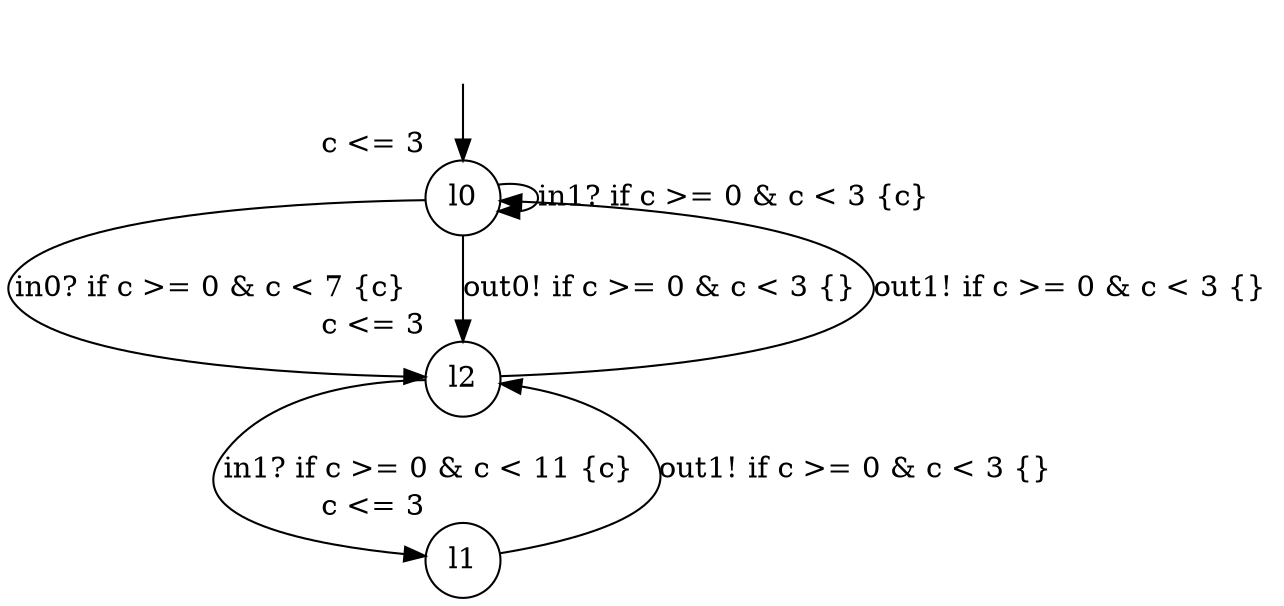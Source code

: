 digraph g {
__start0 [label="" shape="none"];
l0 [shape="circle" margin=0 label="l0", xlabel="c <= 3"];
l1 [shape="circle" margin=0 label="l1", xlabel="c <= 3"];
l2 [shape="circle" margin=0 label="l2", xlabel="c <= 3"];
l0 -> l2 [label="in0? if c >= 0 & c < 7 {c} "];
l0 -> l2 [label="out0! if c >= 0 & c < 3 {} "];
l0 -> l0 [label="in1? if c >= 0 & c < 3 {c} "];
l1 -> l2 [label="out1! if c >= 0 & c < 3 {} "];
l2 -> l1 [label="in1? if c >= 0 & c < 11 {c} "];
l2 -> l0 [label="out1! if c >= 0 & c < 3 {} "];
__start0 -> l0;
}

